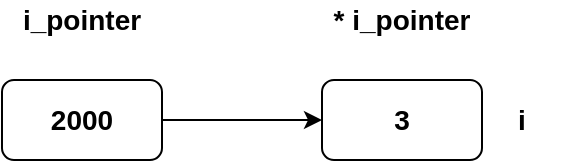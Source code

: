 <mxfile version="14.5.1" type="device"><diagram id="bE_QS0zbcRAjX_Uu0WqA" name="第 1 页"><mxGraphModel dx="1186" dy="672" grid="1" gridSize="10" guides="1" tooltips="1" connect="1" arrows="1" fold="1" page="1" pageScale="1" pageWidth="827" pageHeight="1169" math="0" shadow="0"><root><mxCell id="0"/><mxCell id="1" parent="0"/><mxCell id="axoGncTPnonYe_7EN2ur-1" value="&lt;b&gt;&lt;font style=&quot;font-size: 14px&quot;&gt;2000&lt;/font&gt;&lt;/b&gt;" style="rounded=1;whiteSpace=wrap;html=1;" vertex="1" parent="1"><mxGeometry x="160" y="80" width="80" height="40" as="geometry"/></mxCell><mxCell id="axoGncTPnonYe_7EN2ur-2" value="&lt;b&gt;&lt;font style=&quot;font-size: 14px&quot;&gt;3&lt;/font&gt;&lt;/b&gt;" style="rounded=1;whiteSpace=wrap;html=1;" vertex="1" parent="1"><mxGeometry x="320" y="80" width="80" height="40" as="geometry"/></mxCell><mxCell id="axoGncTPnonYe_7EN2ur-3" value="" style="endArrow=classic;html=1;exitX=1;exitY=0.5;exitDx=0;exitDy=0;entryX=0;entryY=0.5;entryDx=0;entryDy=0;" edge="1" parent="1" source="axoGncTPnonYe_7EN2ur-1" target="axoGncTPnonYe_7EN2ur-2"><mxGeometry width="50" height="50" relative="1" as="geometry"><mxPoint x="260" y="170" as="sourcePoint"/><mxPoint x="310" y="120" as="targetPoint"/></mxGeometry></mxCell><mxCell id="axoGncTPnonYe_7EN2ur-4" value="&lt;b&gt;&lt;font style=&quot;font-size: 14px&quot;&gt;i_pointer&lt;/font&gt;&lt;/b&gt;" style="text;html=1;strokeColor=none;fillColor=none;align=center;verticalAlign=middle;whiteSpace=wrap;rounded=0;" vertex="1" parent="1"><mxGeometry x="180" y="40" width="40" height="20" as="geometry"/></mxCell><mxCell id="axoGncTPnonYe_7EN2ur-5" value="&lt;b&gt;&lt;font style=&quot;font-size: 14px&quot;&gt;* i_pointer&lt;/font&gt;&lt;/b&gt;" style="text;html=1;strokeColor=none;fillColor=none;align=center;verticalAlign=middle;whiteSpace=wrap;rounded=0;" vertex="1" parent="1"><mxGeometry x="320" y="40" width="80" height="20" as="geometry"/></mxCell><mxCell id="axoGncTPnonYe_7EN2ur-6" value="&lt;b&gt;&lt;font style=&quot;font-size: 14px&quot;&gt;i&lt;/font&gt;&lt;/b&gt;" style="text;html=1;strokeColor=none;fillColor=none;align=center;verticalAlign=middle;whiteSpace=wrap;rounded=0;" vertex="1" parent="1"><mxGeometry x="400" y="90" width="40" height="20" as="geometry"/></mxCell></root></mxGraphModel></diagram></mxfile>